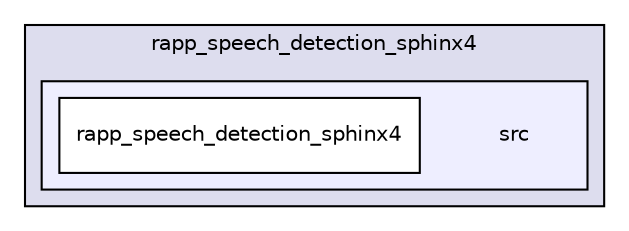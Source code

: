 digraph "/home/travis/rapp_temp/rapp-platform/rapp_speech_detection_sphinx4/src" {
  compound=true
  node [ fontsize="10", fontname="Helvetica"];
  edge [ labelfontsize="10", labelfontname="Helvetica"];
  subgraph clusterdir_ff35261132df96d26746ecb843f887e8 {
    graph [ bgcolor="#ddddee", pencolor="black", label="rapp_speech_detection_sphinx4" fontname="Helvetica", fontsize="10", URL="dir_ff35261132df96d26746ecb843f887e8.html"]
  subgraph clusterdir_ba12041bdacd71bc06d9679b51b9ce53 {
    graph [ bgcolor="#eeeeff", pencolor="black", label="" URL="dir_ba12041bdacd71bc06d9679b51b9ce53.html"];
    dir_ba12041bdacd71bc06d9679b51b9ce53 [shape=plaintext label="src"];
    dir_00f9ce4bce434fb37d04982503910b81 [shape=box label="rapp_speech_detection_sphinx4" color="black" fillcolor="white" style="filled" URL="dir_00f9ce4bce434fb37d04982503910b81.html"];
  }
  }
}

